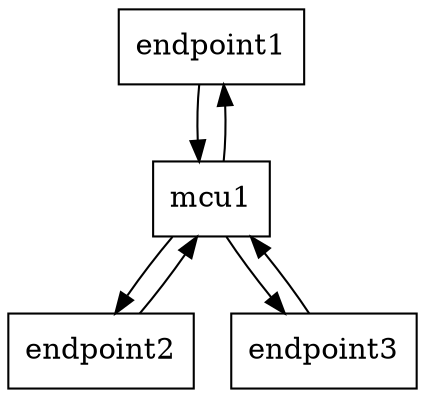 digraph {
  node [shape=record]

  endpoint1 -> mcu1 -> endpoint1
  endpoint2 -> mcu1 -> endpoint2
  endpoint3 -> mcu1 -> endpoint3
}

